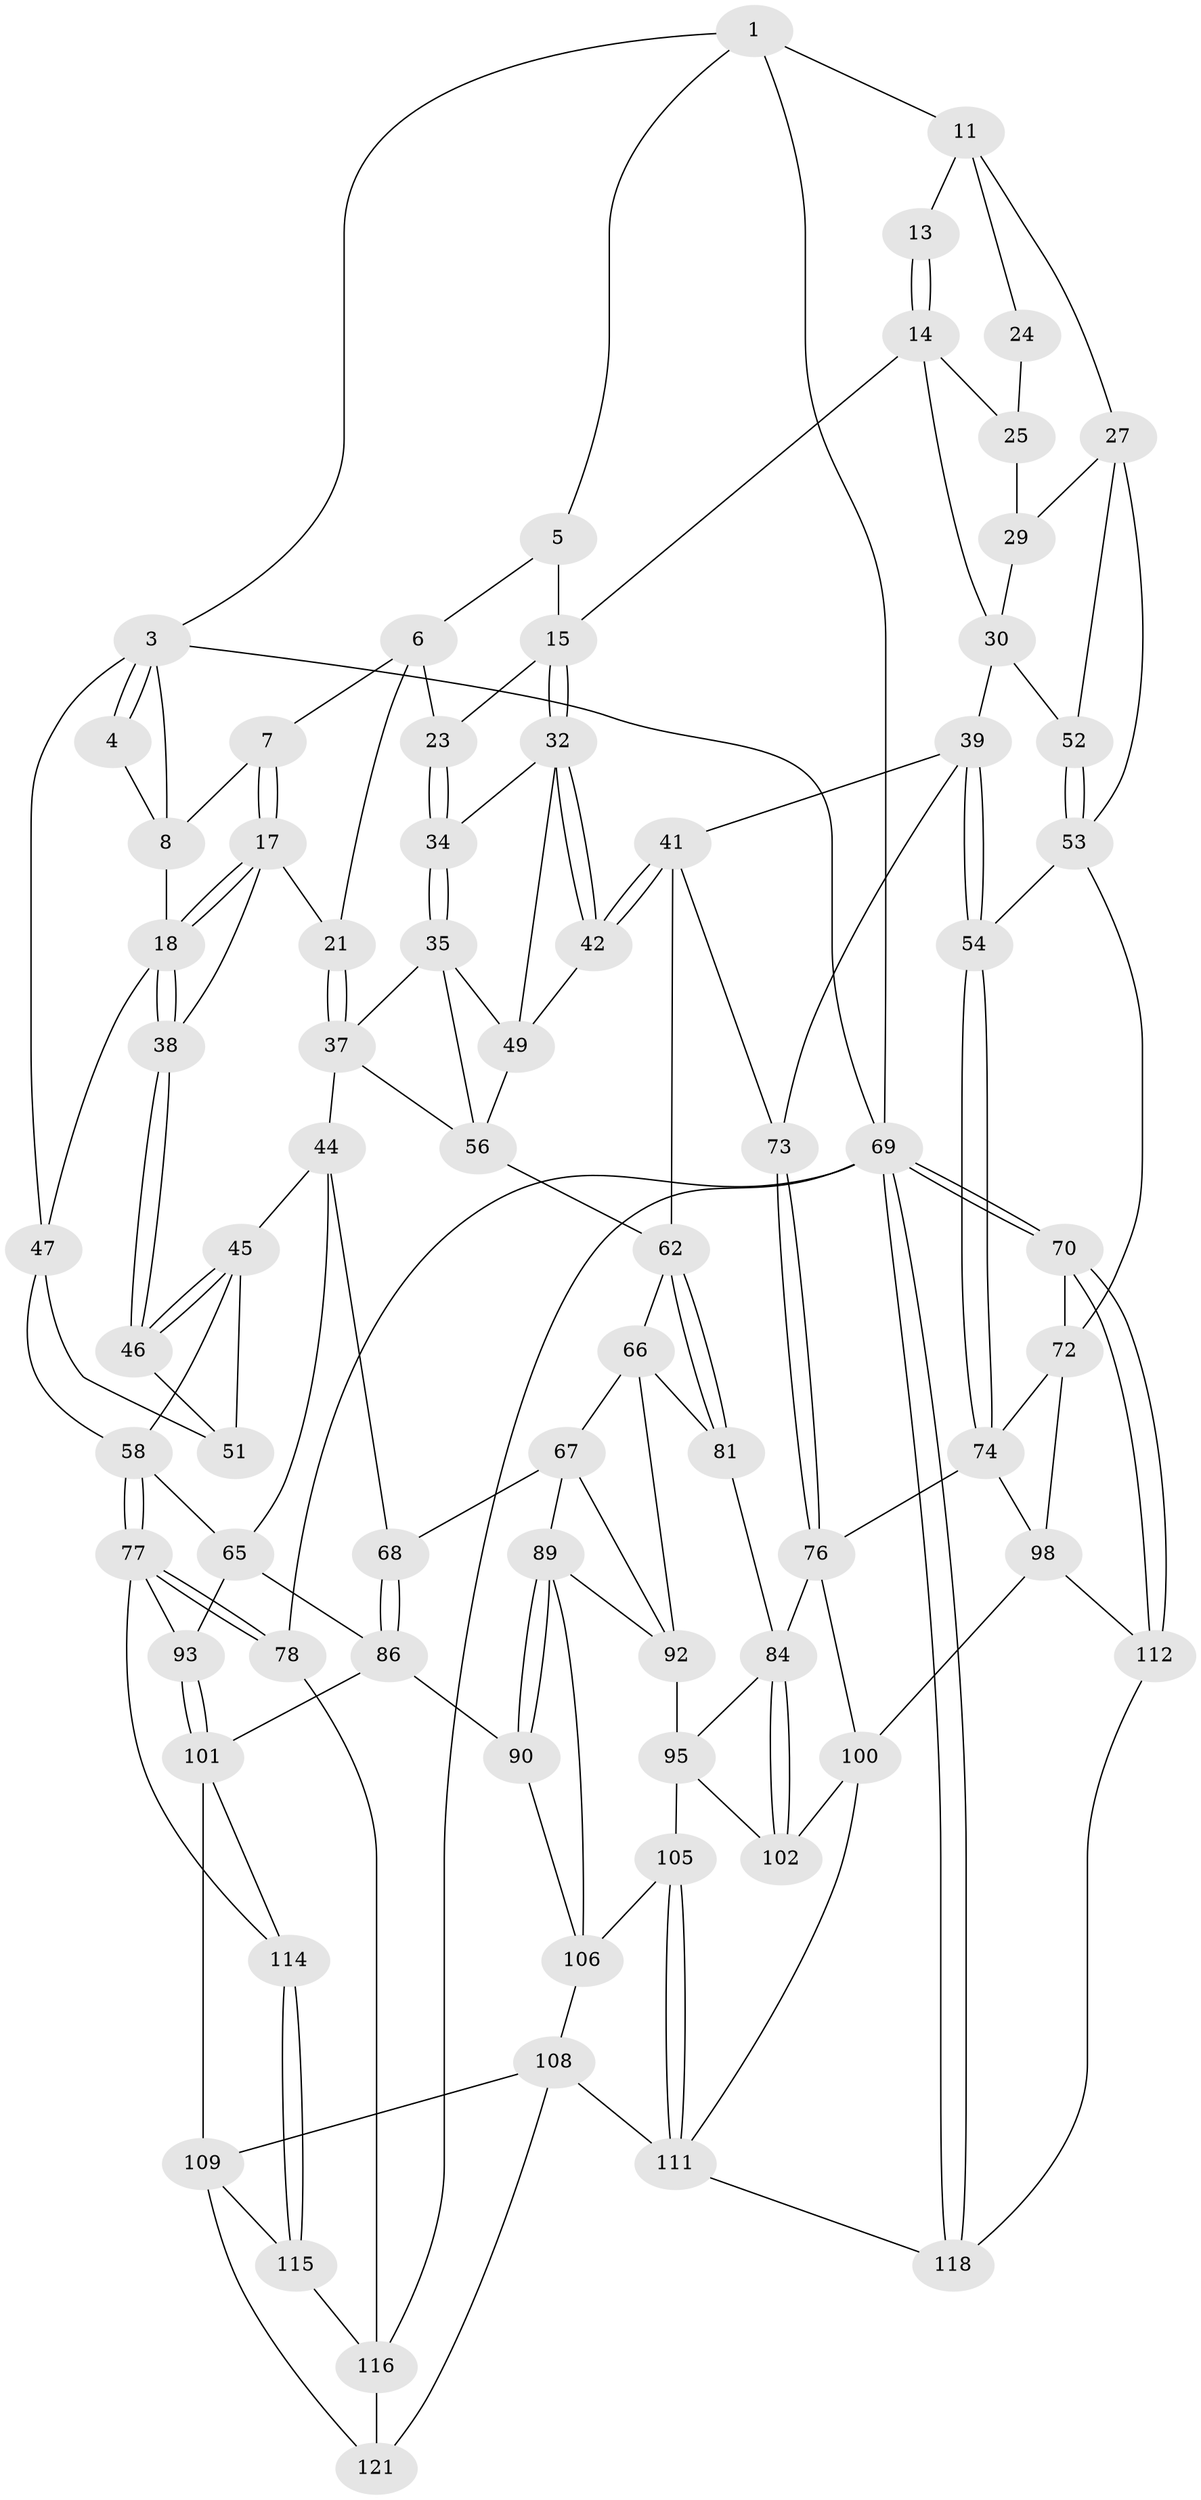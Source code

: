 // original degree distribution, {3: 0.02459016393442623, 6: 0.21311475409836064, 5: 0.5491803278688525, 4: 0.21311475409836064}
// Generated by graph-tools (version 1.1) at 2025/42/03/06/25 10:42:27]
// undirected, 75 vertices, 164 edges
graph export_dot {
graph [start="1"]
  node [color=gray90,style=filled];
  1 [pos="+0.5757342565420351+0",super="+2"];
  3 [pos="+0+0",super="+10"];
  4 [pos="+0.08777449088811166+0"];
  5 [pos="+0.572696558651127+0"];
  6 [pos="+0.3202737925329178+0.11118731872651753",super="+20"];
  7 [pos="+0.2890086268611972+0.10837474664364473"];
  8 [pos="+0.24525394301270653+0.08333438974710694",super="+9"];
  11 [pos="+1+0",super="+12"];
  13 [pos="+0.8074691842657671+0.11954793022274945"];
  14 [pos="+0.7029423176222188+0.14949592249056418",super="+26"];
  15 [pos="+0.6576189819294672+0.12181280010623959",super="+16"];
  17 [pos="+0.23768339619840503+0.19523825002325257",super="+22"];
  18 [pos="+0.12733199527646794+0.22962516257889976",super="+19"];
  21 [pos="+0.3354861134875781+0.24376743391851302"];
  23 [pos="+0.4310514037798183+0.20631380381903092"];
  24 [pos="+0.8876325183866084+0.17807767948111633"];
  25 [pos="+0.8861075465608123+0.18122221159005386"];
  27 [pos="+1+0.07055949523952114",super="+28"];
  29 [pos="+0.9004202884875824+0.23034291665080608"];
  30 [pos="+0.8562804804474602+0.2744909664138863",super="+31"];
  32 [pos="+0.593311059917997+0.23774987887861512",super="+33"];
  34 [pos="+0.47103316903136133+0.26616888430779645"];
  35 [pos="+0.4503345856597568+0.2870958623577285",super="+36"];
  37 [pos="+0.3524488636684915+0.32147433573468503",super="+43"];
  38 [pos="+0.19911077552776518+0.3218016496266505"];
  39 [pos="+0.7575740899763821+0.4098172057011649",super="+40"];
  41 [pos="+0.6306069634169259+0.3889372374243239",super="+61"];
  42 [pos="+0.6074176723423996+0.37196621543597896"];
  44 [pos="+0.2598652348221983+0.4059557178435105",super="+64"];
  45 [pos="+0.2296051511316105+0.38608786817648827",super="+60"];
  46 [pos="+0.19966027449226054+0.32406371872090556"];
  47 [pos="+0.08420653716093704+0.2536720535698124",super="+48"];
  49 [pos="+0.5241240692949622+0.3902543481039777",super="+50"];
  51 [pos="+0.07230190251490365+0.3675585323621028"];
  52 [pos="+0.9289525069749675+0.319343437580636"];
  53 [pos="+0.9336865817838869+0.4551070532873922",super="+55"];
  54 [pos="+0.826064796150015+0.4556565221626416"];
  56 [pos="+0.4639746895494364+0.4359087289183782",super="+57"];
  58 [pos="+0+0.4795564843972222",super="+59"];
  62 [pos="+0.5632588910082295+0.5297239229289081",super="+63"];
  65 [pos="+0.040265736843864836+0.506007880343519",super="+87"];
  66 [pos="+0.4233781963135458+0.5289315067063294",super="+82"];
  67 [pos="+0.31745551818151385+0.5218235932917974",super="+88"];
  68 [pos="+0.27666414794035+0.5134421221844256"];
  69 [pos="+1+1",super="+79"];
  70 [pos="+1+1",super="+71"];
  72 [pos="+1+0.6604567700501915",super="+80"];
  73 [pos="+0.635413331950129+0.6015156366893262"];
  74 [pos="+0.7995662315483267+0.5883507839638581",super="+75"];
  76 [pos="+0.6377166678209498+0.6127533269001869",super="+83"];
  77 [pos="+0+0.7338418398131995",super="+94"];
  78 [pos="+0+0.8650517984388104"];
  81 [pos="+0.4846072244891226+0.6146334633391949"];
  84 [pos="+0.6026212050733972+0.6464930321999822",super="+85"];
  86 [pos="+0.22287407345970764+0.6240908865082391",super="+91"];
  89 [pos="+0.3054177793056731+0.6816403042340077",super="+97"];
  90 [pos="+0.25279561797875855+0.6809133612678853"];
  92 [pos="+0.4166614321492866+0.6308226855257868",super="+96"];
  93 [pos="+0.02384496758876877+0.7607438158550056"];
  95 [pos="+0.46843726384462575+0.7089443005118641",super="+103"];
  98 [pos="+0.82138277976281+0.7324341434875156",super="+99"];
  100 [pos="+0.7344535333285384+0.7973007040061195",super="+104"];
  101 [pos="+0.1505834741583719+0.7390161965290157",super="+110"];
  102 [pos="+0.5740480486961926+0.7465044867513805"];
  105 [pos="+0.41786833646122185+0.850232361260373"];
  106 [pos="+0.4070307945374267+0.8469430260056404",super="+107"];
  108 [pos="+0.2640272888343816+0.8754563403580893",super="+120"];
  109 [pos="+0.26343337184076415+0.8754972941008791",super="+117"];
  111 [pos="+0.5390082079616277+1",super="+119"];
  112 [pos="+0.8755263891375664+0.8757625601399909",super="+113"];
  114 [pos="+0.06612082502558693+0.8210978726355525"];
  115 [pos="+0.09932433458624743+0.9150685059244794"];
  116 [pos="+0.07441907735807748+0.9355301989256805",super="+122"];
  118 [pos="+0.6894466105465864+1"];
  121 [pos="+0.21057952801329888+1"];
  1 -- 5;
  1 -- 3;
  1 -- 11;
  1 -- 69;
  3 -- 4;
  3 -- 4;
  3 -- 69;
  3 -- 47;
  3 -- 8;
  4 -- 8;
  5 -- 6;
  5 -- 15;
  6 -- 7;
  6 -- 21;
  6 -- 23;
  7 -- 8;
  7 -- 17;
  7 -- 17;
  8 -- 18;
  11 -- 27;
  11 -- 24;
  11 -- 13;
  13 -- 14;
  13 -- 14;
  14 -- 15;
  14 -- 25;
  14 -- 30;
  15 -- 32;
  15 -- 32;
  15 -- 23;
  17 -- 18;
  17 -- 18;
  17 -- 21;
  17 -- 38;
  18 -- 38;
  18 -- 38;
  18 -- 47;
  21 -- 37;
  21 -- 37;
  23 -- 34;
  23 -- 34;
  24 -- 25;
  25 -- 29;
  27 -- 53;
  27 -- 52;
  27 -- 29;
  29 -- 30;
  30 -- 52;
  30 -- 39;
  32 -- 42;
  32 -- 42;
  32 -- 49;
  32 -- 34;
  34 -- 35;
  34 -- 35;
  35 -- 49;
  35 -- 56;
  35 -- 37;
  37 -- 44;
  37 -- 56;
  38 -- 46;
  38 -- 46;
  39 -- 54;
  39 -- 54;
  39 -- 73;
  39 -- 41;
  41 -- 42;
  41 -- 42;
  41 -- 73;
  41 -- 62;
  42 -- 49;
  44 -- 45;
  44 -- 65;
  44 -- 68;
  45 -- 46;
  45 -- 46;
  45 -- 58;
  45 -- 51;
  46 -- 51;
  47 -- 51;
  47 -- 58;
  49 -- 56;
  52 -- 53;
  52 -- 53;
  53 -- 54;
  53 -- 72;
  54 -- 74;
  54 -- 74;
  56 -- 62;
  58 -- 77;
  58 -- 77;
  58 -- 65;
  62 -- 81;
  62 -- 81;
  62 -- 66;
  65 -- 93;
  65 -- 86;
  66 -- 67;
  66 -- 81;
  66 -- 92;
  67 -- 68;
  67 -- 89;
  67 -- 92;
  68 -- 86;
  68 -- 86;
  69 -- 70;
  69 -- 70;
  69 -- 118;
  69 -- 118;
  69 -- 78;
  69 -- 116;
  70 -- 112 [weight=2];
  70 -- 112;
  70 -- 72;
  72 -- 74;
  72 -- 98;
  73 -- 76;
  73 -- 76;
  74 -- 76;
  74 -- 98;
  76 -- 100;
  76 -- 84;
  77 -- 78;
  77 -- 78;
  77 -- 114;
  77 -- 93;
  78 -- 116;
  81 -- 84;
  84 -- 102;
  84 -- 102;
  84 -- 95;
  86 -- 90;
  86 -- 101;
  89 -- 90;
  89 -- 90;
  89 -- 106;
  89 -- 92;
  90 -- 106;
  92 -- 95;
  93 -- 101;
  93 -- 101;
  95 -- 105;
  95 -- 102;
  98 -- 112;
  98 -- 100;
  100 -- 102;
  100 -- 111;
  101 -- 109;
  101 -- 114;
  105 -- 106;
  105 -- 111;
  105 -- 111;
  106 -- 108;
  108 -- 109;
  108 -- 121;
  108 -- 111;
  109 -- 121;
  109 -- 115;
  111 -- 118;
  112 -- 118;
  114 -- 115;
  114 -- 115;
  115 -- 116;
  116 -- 121;
}
